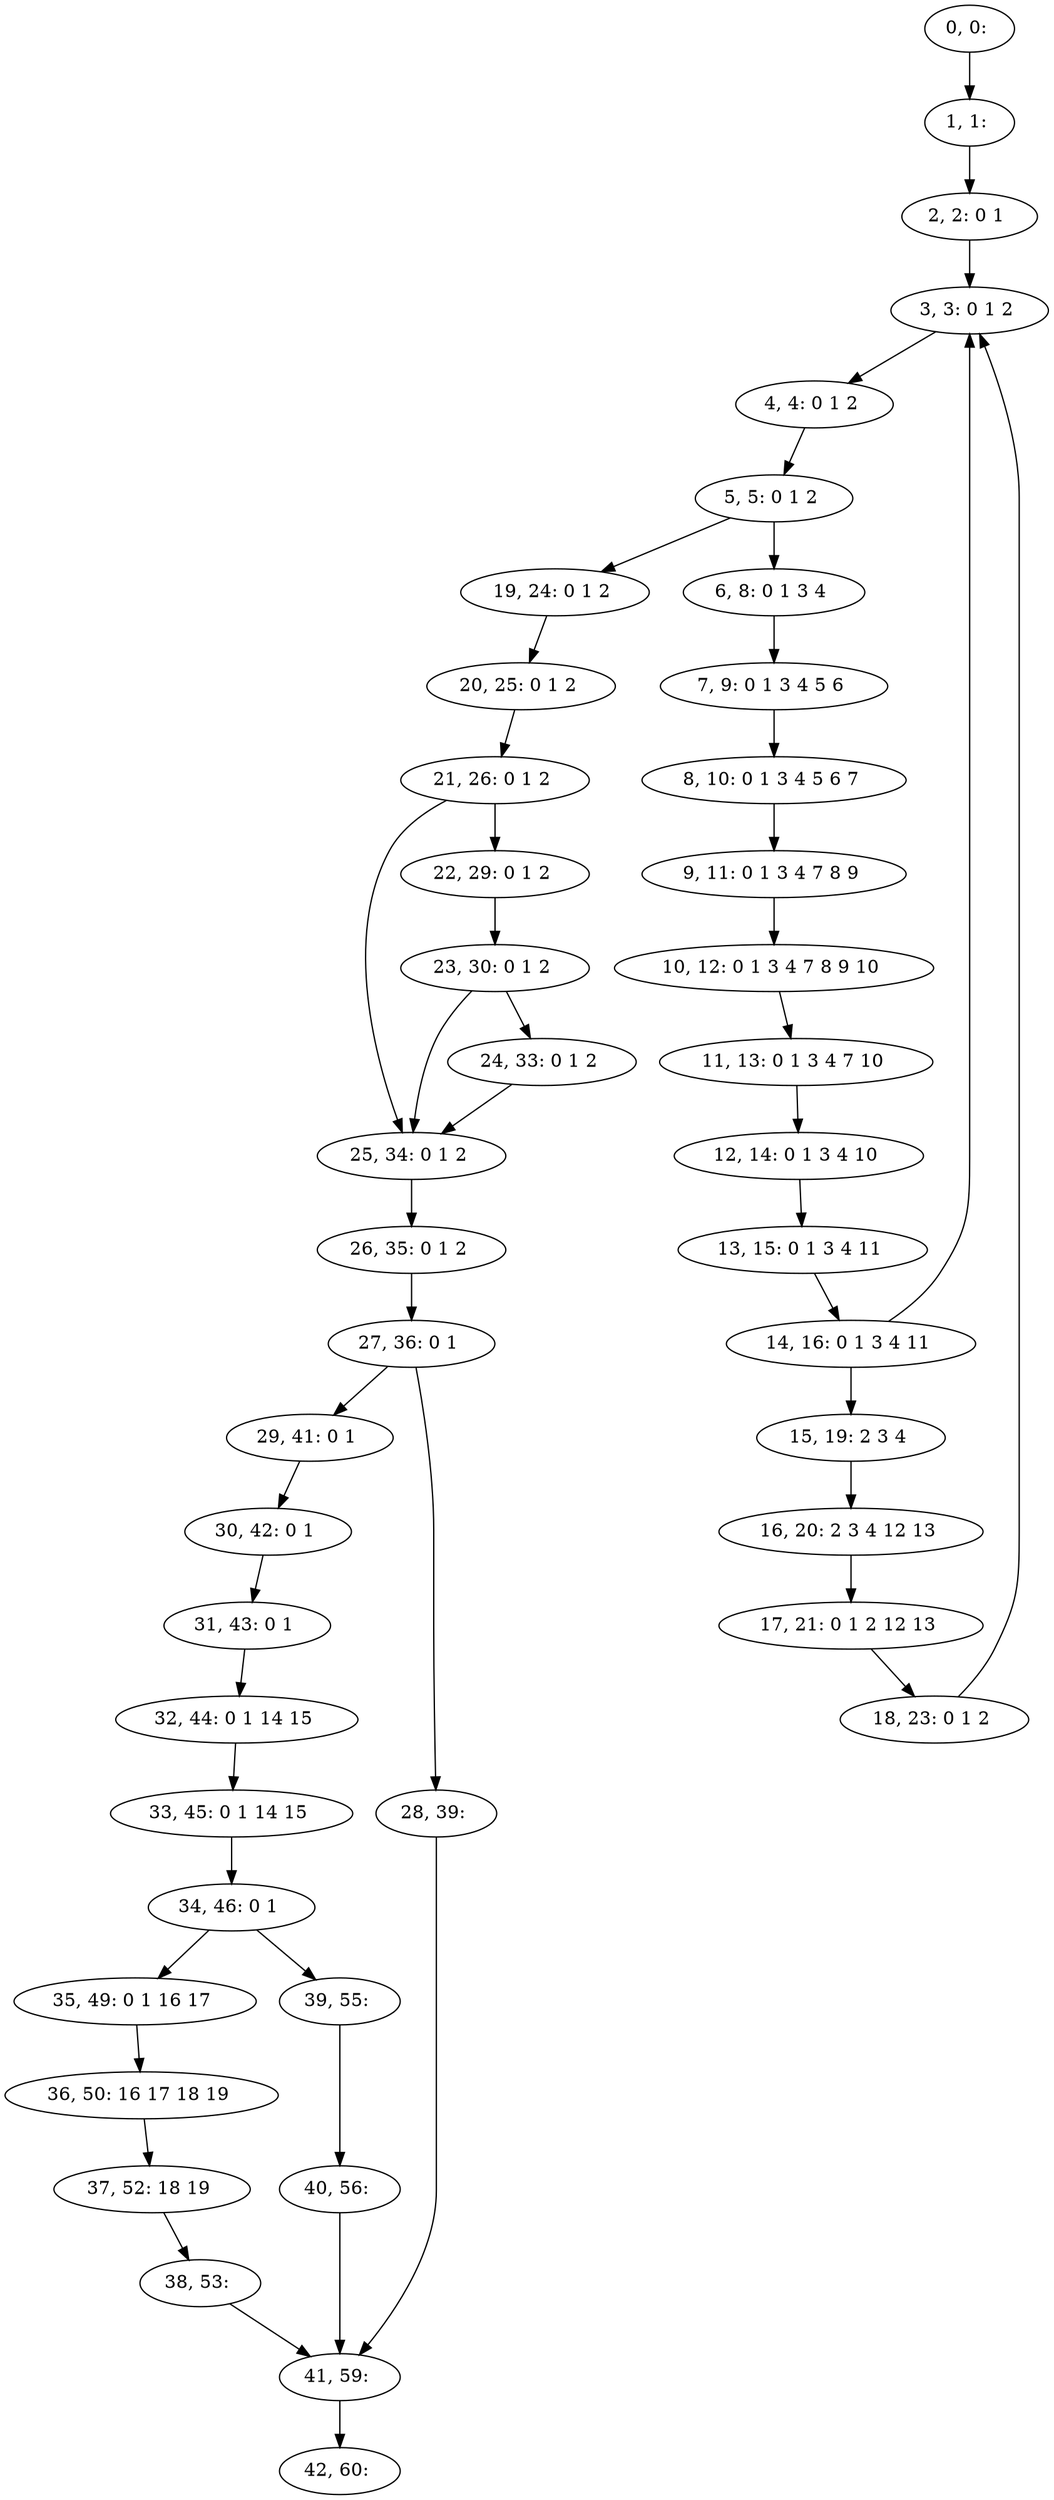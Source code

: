 digraph G {
0[label="0, 0: "];
1[label="1, 1: "];
2[label="2, 2: 0 1 "];
3[label="3, 3: 0 1 2 "];
4[label="4, 4: 0 1 2 "];
5[label="5, 5: 0 1 2 "];
6[label="6, 8: 0 1 3 4 "];
7[label="7, 9: 0 1 3 4 5 6 "];
8[label="8, 10: 0 1 3 4 5 6 7 "];
9[label="9, 11: 0 1 3 4 7 8 9 "];
10[label="10, 12: 0 1 3 4 7 8 9 10 "];
11[label="11, 13: 0 1 3 4 7 10 "];
12[label="12, 14: 0 1 3 4 10 "];
13[label="13, 15: 0 1 3 4 11 "];
14[label="14, 16: 0 1 3 4 11 "];
15[label="15, 19: 2 3 4 "];
16[label="16, 20: 2 3 4 12 13 "];
17[label="17, 21: 0 1 2 12 13 "];
18[label="18, 23: 0 1 2 "];
19[label="19, 24: 0 1 2 "];
20[label="20, 25: 0 1 2 "];
21[label="21, 26: 0 1 2 "];
22[label="22, 29: 0 1 2 "];
23[label="23, 30: 0 1 2 "];
24[label="24, 33: 0 1 2 "];
25[label="25, 34: 0 1 2 "];
26[label="26, 35: 0 1 2 "];
27[label="27, 36: 0 1 "];
28[label="28, 39: "];
29[label="29, 41: 0 1 "];
30[label="30, 42: 0 1 "];
31[label="31, 43: 0 1 "];
32[label="32, 44: 0 1 14 15 "];
33[label="33, 45: 0 1 14 15 "];
34[label="34, 46: 0 1 "];
35[label="35, 49: 0 1 16 17 "];
36[label="36, 50: 16 17 18 19 "];
37[label="37, 52: 18 19 "];
38[label="38, 53: "];
39[label="39, 55: "];
40[label="40, 56: "];
41[label="41, 59: "];
42[label="42, 60: "];
0->1 ;
1->2 ;
2->3 ;
3->4 ;
4->5 ;
5->6 ;
5->19 ;
6->7 ;
7->8 ;
8->9 ;
9->10 ;
10->11 ;
11->12 ;
12->13 ;
13->14 ;
14->15 ;
14->3 ;
15->16 ;
16->17 ;
17->18 ;
18->3 ;
19->20 ;
20->21 ;
21->22 ;
21->25 ;
22->23 ;
23->24 ;
23->25 ;
24->25 ;
25->26 ;
26->27 ;
27->28 ;
27->29 ;
28->41 ;
29->30 ;
30->31 ;
31->32 ;
32->33 ;
33->34 ;
34->35 ;
34->39 ;
35->36 ;
36->37 ;
37->38 ;
38->41 ;
39->40 ;
40->41 ;
41->42 ;
}
